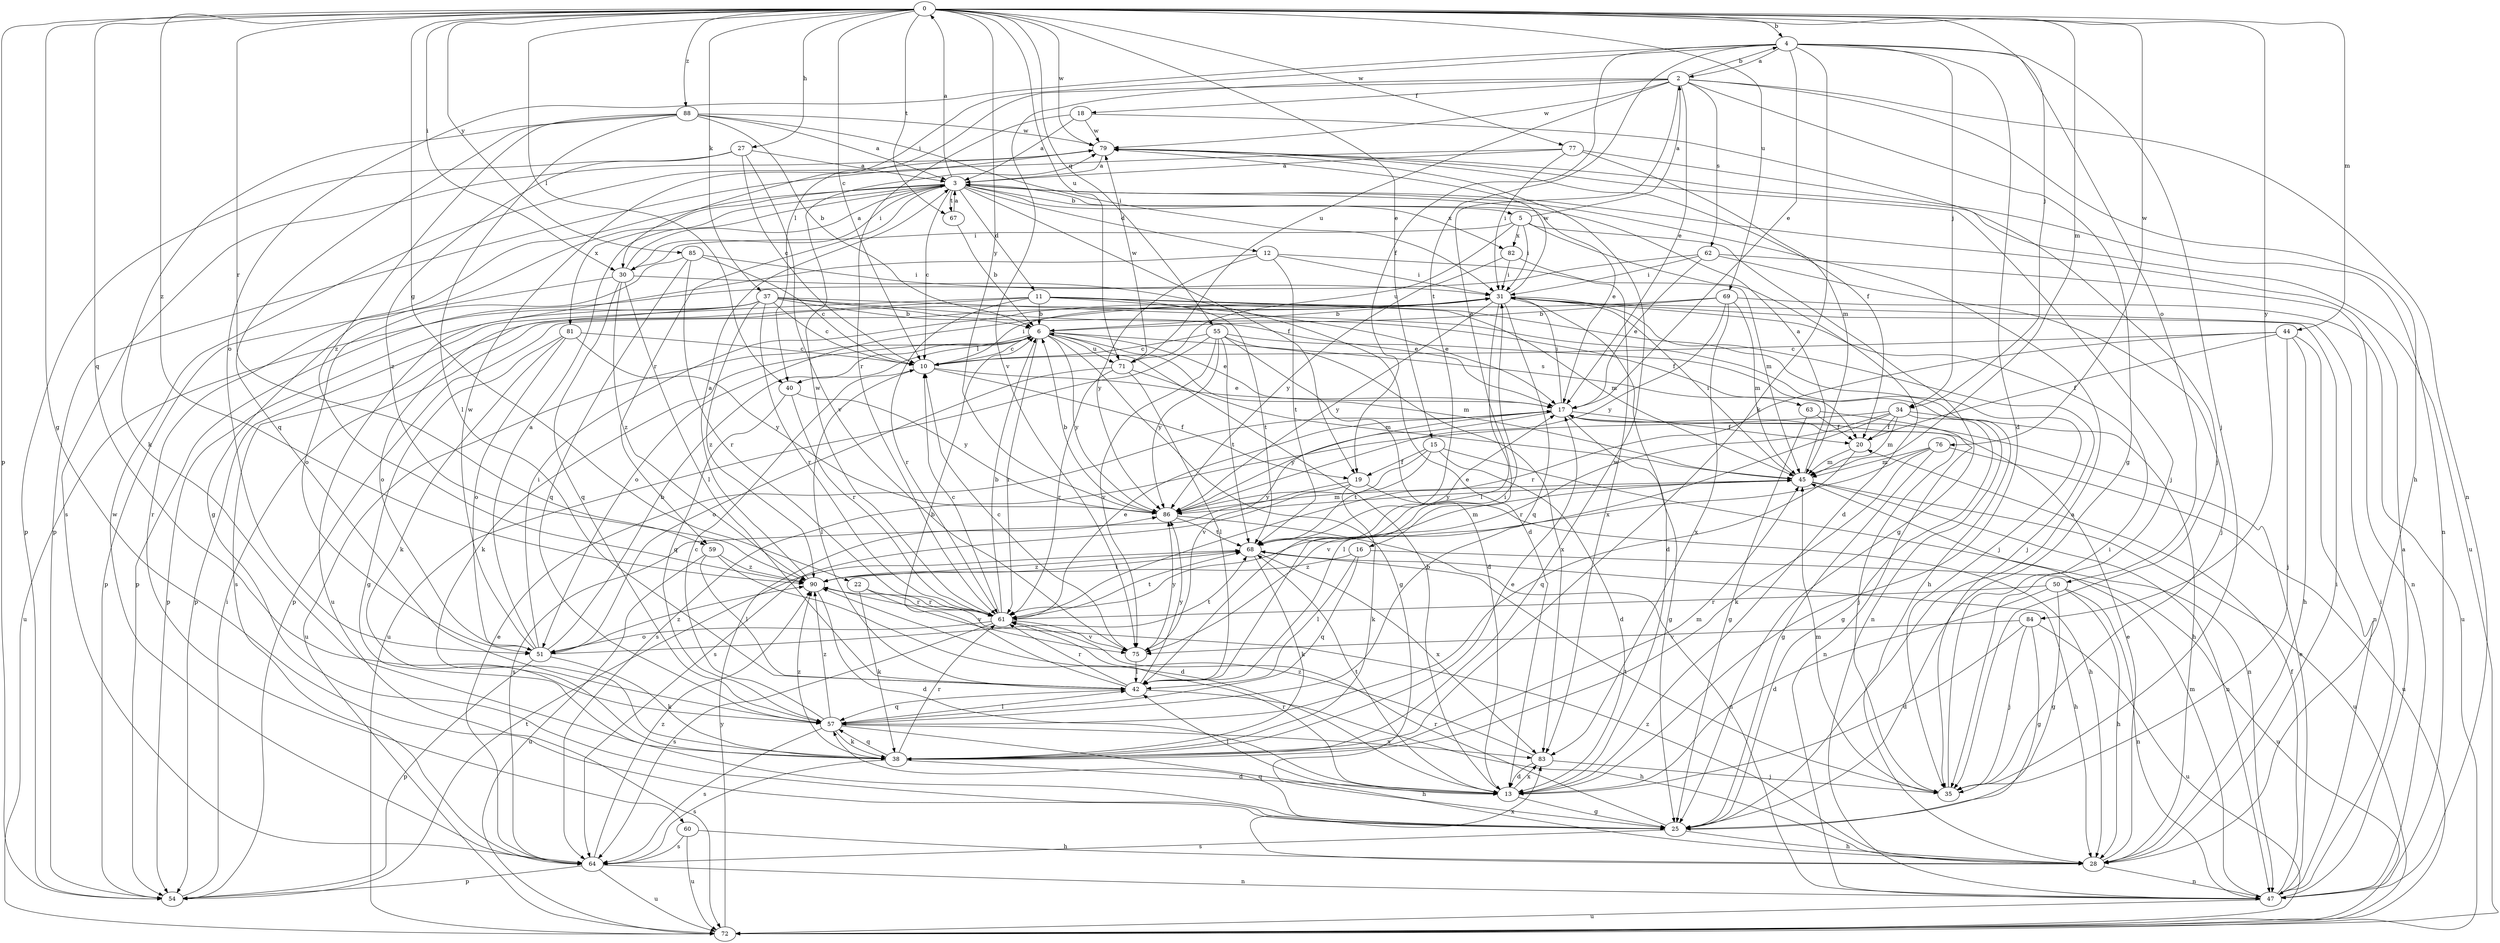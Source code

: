 strict digraph  {
0;
2;
3;
4;
5;
6;
10;
11;
12;
13;
15;
16;
17;
18;
19;
20;
22;
25;
27;
28;
30;
31;
34;
35;
37;
38;
40;
42;
44;
45;
47;
50;
51;
54;
55;
57;
59;
60;
61;
62;
63;
64;
67;
68;
69;
71;
72;
75;
76;
77;
79;
81;
82;
83;
84;
85;
86;
88;
90;
0 -> 4  [label=b];
0 -> 10  [label=c];
0 -> 15  [label=e];
0 -> 22  [label=g];
0 -> 25  [label=g];
0 -> 27  [label=h];
0 -> 30  [label=i];
0 -> 34  [label=j];
0 -> 37  [label=k];
0 -> 40  [label=l];
0 -> 44  [label=m];
0 -> 45  [label=m];
0 -> 54  [label=p];
0 -> 55  [label=q];
0 -> 57  [label=q];
0 -> 59  [label=r];
0 -> 67  [label=t];
0 -> 69  [label=u];
0 -> 71  [label=u];
0 -> 76  [label=w];
0 -> 77  [label=w];
0 -> 79  [label=w];
0 -> 84  [label=y];
0 -> 85  [label=y];
0 -> 86  [label=y];
0 -> 88  [label=z];
0 -> 90  [label=z];
2 -> 4  [label=b];
2 -> 16  [label=e];
2 -> 17  [label=e];
2 -> 18  [label=f];
2 -> 25  [label=g];
2 -> 28  [label=h];
2 -> 40  [label=l];
2 -> 47  [label=n];
2 -> 62  [label=s];
2 -> 71  [label=u];
2 -> 75  [label=v];
2 -> 79  [label=w];
3 -> 0  [label=a];
3 -> 5  [label=b];
3 -> 10  [label=c];
3 -> 11  [label=d];
3 -> 12  [label=d];
3 -> 17  [label=e];
3 -> 19  [label=f];
3 -> 25  [label=g];
3 -> 30  [label=i];
3 -> 59  [label=r];
3 -> 60  [label=r];
3 -> 67  [label=t];
3 -> 81  [label=x];
3 -> 82  [label=x];
4 -> 2  [label=a];
4 -> 13  [label=d];
4 -> 17  [label=e];
4 -> 19  [label=f];
4 -> 30  [label=i];
4 -> 34  [label=j];
4 -> 35  [label=j];
4 -> 38  [label=k];
4 -> 50  [label=o];
4 -> 51  [label=o];
4 -> 68  [label=t];
5 -> 2  [label=a];
5 -> 13  [label=d];
5 -> 25  [label=g];
5 -> 30  [label=i];
5 -> 31  [label=i];
5 -> 71  [label=u];
5 -> 82  [label=x];
6 -> 10  [label=c];
6 -> 17  [label=e];
6 -> 25  [label=g];
6 -> 38  [label=k];
6 -> 40  [label=l];
6 -> 45  [label=m];
6 -> 61  [label=r];
6 -> 63  [label=s];
6 -> 71  [label=u];
6 -> 72  [label=u];
6 -> 86  [label=y];
10 -> 17  [label=e];
10 -> 19  [label=f];
10 -> 31  [label=i];
10 -> 42  [label=l];
11 -> 6  [label=b];
11 -> 17  [label=e];
11 -> 35  [label=j];
11 -> 45  [label=m];
11 -> 54  [label=p];
11 -> 61  [label=r];
11 -> 64  [label=s];
11 -> 68  [label=t];
12 -> 31  [label=i];
12 -> 45  [label=m];
12 -> 68  [label=t];
12 -> 72  [label=u];
12 -> 86  [label=y];
13 -> 6  [label=b];
13 -> 25  [label=g];
13 -> 42  [label=l];
13 -> 61  [label=r];
13 -> 68  [label=t];
13 -> 83  [label=x];
15 -> 13  [label=d];
15 -> 19  [label=f];
15 -> 47  [label=n];
15 -> 64  [label=s];
15 -> 68  [label=t];
16 -> 42  [label=l];
16 -> 57  [label=q];
16 -> 72  [label=u];
16 -> 90  [label=z];
17 -> 20  [label=f];
17 -> 25  [label=g];
17 -> 31  [label=i];
17 -> 35  [label=j];
17 -> 75  [label=v];
17 -> 86  [label=y];
18 -> 3  [label=a];
18 -> 35  [label=j];
18 -> 61  [label=r];
18 -> 79  [label=w];
19 -> 28  [label=h];
19 -> 38  [label=k];
19 -> 64  [label=s];
19 -> 86  [label=y];
20 -> 45  [label=m];
20 -> 57  [label=q];
22 -> 38  [label=k];
22 -> 61  [label=r];
22 -> 75  [label=v];
25 -> 3  [label=a];
25 -> 28  [label=h];
25 -> 57  [label=q];
25 -> 61  [label=r];
25 -> 64  [label=s];
27 -> 3  [label=a];
27 -> 10  [label=c];
27 -> 54  [label=p];
27 -> 75  [label=v];
27 -> 90  [label=z];
28 -> 17  [label=e];
28 -> 31  [label=i];
28 -> 47  [label=n];
28 -> 83  [label=x];
28 -> 90  [label=z];
30 -> 3  [label=a];
30 -> 13  [label=d];
30 -> 42  [label=l];
30 -> 54  [label=p];
30 -> 57  [label=q];
30 -> 90  [label=z];
31 -> 6  [label=b];
31 -> 13  [label=d];
31 -> 35  [label=j];
31 -> 42  [label=l];
31 -> 54  [label=p];
31 -> 57  [label=q];
31 -> 79  [label=w];
31 -> 86  [label=y];
34 -> 20  [label=f];
34 -> 25  [label=g];
34 -> 28  [label=h];
34 -> 42  [label=l];
34 -> 45  [label=m];
34 -> 61  [label=r];
34 -> 64  [label=s];
35 -> 31  [label=i];
35 -> 45  [label=m];
35 -> 68  [label=t];
37 -> 6  [label=b];
37 -> 10  [label=c];
37 -> 17  [label=e];
37 -> 20  [label=f];
37 -> 28  [label=h];
37 -> 51  [label=o];
37 -> 54  [label=p];
37 -> 61  [label=r];
37 -> 72  [label=u];
37 -> 90  [label=z];
38 -> 13  [label=d];
38 -> 17  [label=e];
38 -> 45  [label=m];
38 -> 57  [label=q];
38 -> 61  [label=r];
38 -> 64  [label=s];
38 -> 79  [label=w];
38 -> 90  [label=z];
40 -> 57  [label=q];
40 -> 61  [label=r];
40 -> 86  [label=y];
42 -> 6  [label=b];
42 -> 28  [label=h];
42 -> 31  [label=i];
42 -> 57  [label=q];
42 -> 61  [label=r];
42 -> 86  [label=y];
44 -> 10  [label=c];
44 -> 20  [label=f];
44 -> 28  [label=h];
44 -> 35  [label=j];
44 -> 47  [label=n];
44 -> 61  [label=r];
45 -> 3  [label=a];
45 -> 31  [label=i];
45 -> 47  [label=n];
45 -> 72  [label=u];
45 -> 86  [label=y];
47 -> 3  [label=a];
47 -> 17  [label=e];
47 -> 20  [label=f];
47 -> 31  [label=i];
47 -> 45  [label=m];
47 -> 72  [label=u];
50 -> 13  [label=d];
50 -> 25  [label=g];
50 -> 28  [label=h];
50 -> 47  [label=n];
50 -> 61  [label=r];
51 -> 3  [label=a];
51 -> 6  [label=b];
51 -> 31  [label=i];
51 -> 38  [label=k];
51 -> 54  [label=p];
51 -> 68  [label=t];
51 -> 79  [label=w];
51 -> 90  [label=z];
54 -> 31  [label=i];
54 -> 68  [label=t];
55 -> 10  [label=c];
55 -> 13  [label=d];
55 -> 47  [label=n];
55 -> 68  [label=t];
55 -> 72  [label=u];
55 -> 75  [label=v];
55 -> 83  [label=x];
55 -> 86  [label=y];
57 -> 10  [label=c];
57 -> 28  [label=h];
57 -> 38  [label=k];
57 -> 42  [label=l];
57 -> 64  [label=s];
57 -> 83  [label=x];
57 -> 90  [label=z];
59 -> 13  [label=d];
59 -> 42  [label=l];
59 -> 72  [label=u];
59 -> 90  [label=z];
60 -> 28  [label=h];
60 -> 64  [label=s];
60 -> 72  [label=u];
61 -> 6  [label=b];
61 -> 10  [label=c];
61 -> 17  [label=e];
61 -> 51  [label=o];
61 -> 64  [label=s];
61 -> 68  [label=t];
61 -> 75  [label=v];
61 -> 79  [label=w];
62 -> 17  [label=e];
62 -> 31  [label=i];
62 -> 35  [label=j];
62 -> 47  [label=n];
62 -> 54  [label=p];
63 -> 20  [label=f];
63 -> 25  [label=g];
63 -> 47  [label=n];
64 -> 17  [label=e];
64 -> 47  [label=n];
64 -> 54  [label=p];
64 -> 72  [label=u];
64 -> 79  [label=w];
64 -> 90  [label=z];
67 -> 3  [label=a];
67 -> 6  [label=b];
68 -> 17  [label=e];
68 -> 28  [label=h];
68 -> 38  [label=k];
68 -> 45  [label=m];
68 -> 83  [label=x];
68 -> 90  [label=z];
69 -> 6  [label=b];
69 -> 45  [label=m];
69 -> 51  [label=o];
69 -> 72  [label=u];
69 -> 83  [label=x];
69 -> 86  [label=y];
71 -> 42  [label=l];
71 -> 45  [label=m];
71 -> 51  [label=o];
71 -> 61  [label=r];
71 -> 79  [label=w];
72 -> 86  [label=y];
75 -> 10  [label=c];
75 -> 42  [label=l];
75 -> 86  [label=y];
76 -> 25  [label=g];
76 -> 38  [label=k];
76 -> 45  [label=m];
76 -> 72  [label=u];
76 -> 75  [label=v];
77 -> 3  [label=a];
77 -> 31  [label=i];
77 -> 45  [label=m];
77 -> 47  [label=n];
77 -> 54  [label=p];
79 -> 3  [label=a];
79 -> 20  [label=f];
79 -> 35  [label=j];
79 -> 64  [label=s];
79 -> 72  [label=u];
81 -> 10  [label=c];
81 -> 25  [label=g];
81 -> 38  [label=k];
81 -> 51  [label=o];
81 -> 86  [label=y];
82 -> 31  [label=i];
82 -> 83  [label=x];
82 -> 86  [label=y];
83 -> 13  [label=d];
83 -> 35  [label=j];
83 -> 90  [label=z];
84 -> 13  [label=d];
84 -> 25  [label=g];
84 -> 35  [label=j];
84 -> 72  [label=u];
84 -> 75  [label=v];
85 -> 10  [label=c];
85 -> 31  [label=i];
85 -> 51  [label=o];
85 -> 57  [label=q];
85 -> 61  [label=r];
86 -> 6  [label=b];
86 -> 45  [label=m];
86 -> 47  [label=n];
86 -> 68  [label=t];
88 -> 3  [label=a];
88 -> 6  [label=b];
88 -> 31  [label=i];
88 -> 38  [label=k];
88 -> 42  [label=l];
88 -> 57  [label=q];
88 -> 79  [label=w];
88 -> 90  [label=z];
90 -> 3  [label=a];
90 -> 13  [label=d];
90 -> 61  [label=r];
90 -> 68  [label=t];
}
